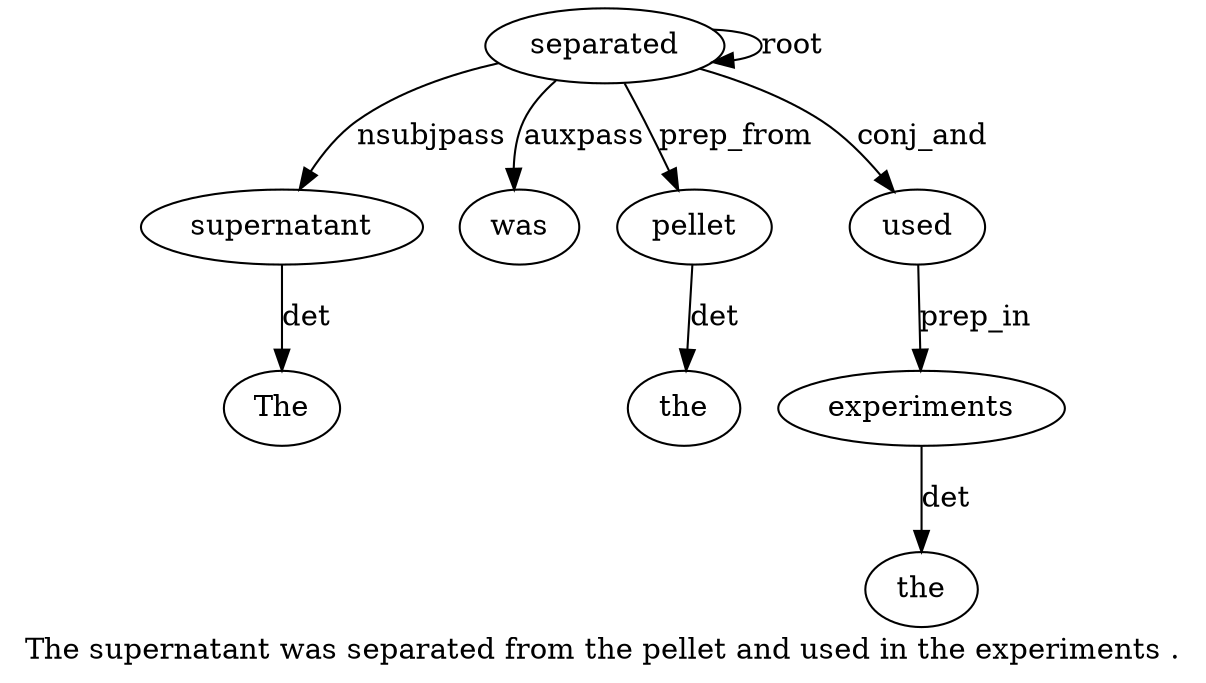 digraph "The supernatant was separated from the pellet and used in the experiments ." {
label="The supernatant was separated from the pellet and used in the experiments .";
supernatant2 [style=filled, fillcolor=white, label=supernatant];
The1 [style=filled, fillcolor=white, label=The];
supernatant2 -> The1  [label=det];
separated4 [style=filled, fillcolor=white, label=separated];
separated4 -> supernatant2  [label=nsubjpass];
was3 [style=filled, fillcolor=white, label=was];
separated4 -> was3  [label=auxpass];
separated4 -> separated4  [label=root];
pellet7 [style=filled, fillcolor=white, label=pellet];
the6 [style=filled, fillcolor=white, label=the];
pellet7 -> the6  [label=det];
separated4 -> pellet7  [label=prep_from];
used9 [style=filled, fillcolor=white, label=used];
separated4 -> used9  [label=conj_and];
experiments12 [style=filled, fillcolor=white, label=experiments];
the11 [style=filled, fillcolor=white, label=the];
experiments12 -> the11  [label=det];
used9 -> experiments12  [label=prep_in];
}
